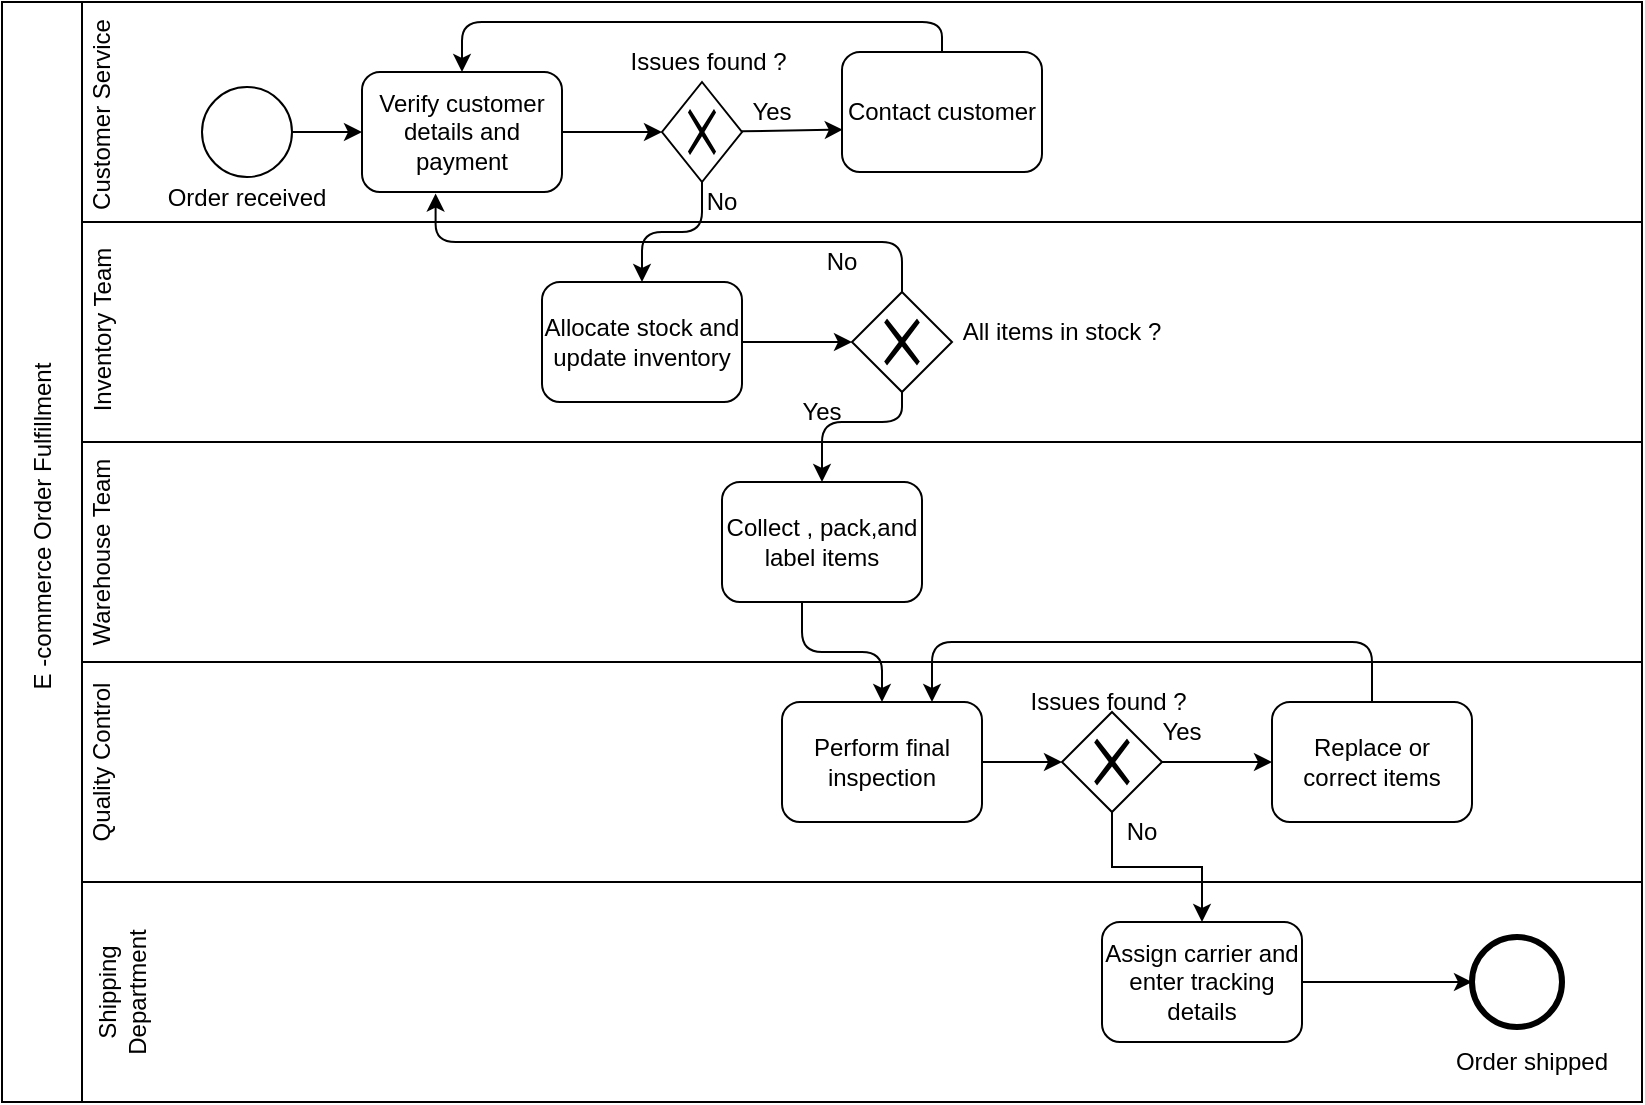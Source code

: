 <mxfile version="13.9.9" type="device"><diagram id="99KJ8uQ3M60DwgO-teQr" name="Page-1"><mxGraphModel dx="1024" dy="592" grid="1" gridSize="10" guides="1" tooltips="1" connect="1" arrows="1" fold="1" page="1" pageScale="1" pageWidth="850" pageHeight="1100" math="0" shadow="0"><root><mxCell id="0"/><mxCell id="1" parent="0"/><mxCell id="wmsIAH831bwCkisqrGZn-1" value="" style="rounded=0;whiteSpace=wrap;html=1;" parent="1" vertex="1"><mxGeometry x="20" y="30" width="820" height="550" as="geometry"/></mxCell><mxCell id="wmsIAH831bwCkisqrGZn-2" value="" style="rounded=0;whiteSpace=wrap;html=1;" parent="1" vertex="1"><mxGeometry x="60" y="30" width="780" height="110" as="geometry"/></mxCell><mxCell id="wmsIAH831bwCkisqrGZn-3" value="" style="rounded=0;whiteSpace=wrap;html=1;aspect=fixed;" parent="1" vertex="1"><mxGeometry x="60" y="140" width="780" height="110" as="geometry"/></mxCell><mxCell id="wmsIAH831bwCkisqrGZn-4" value="" style="rounded=0;whiteSpace=wrap;html=1;" parent="1" vertex="1"><mxGeometry x="60" y="250" width="780" height="110" as="geometry"/></mxCell><mxCell id="wmsIAH831bwCkisqrGZn-5" value="" style="rounded=0;whiteSpace=wrap;html=1;" parent="1" vertex="1"><mxGeometry x="60" y="360" width="780" height="110" as="geometry"/></mxCell><mxCell id="wmsIAH831bwCkisqrGZn-7" value="" style="rounded=0;whiteSpace=wrap;html=1;" parent="1" vertex="1"><mxGeometry x="60" y="470" width="780" height="110" as="geometry"/></mxCell><mxCell id="G0fm9TtXqIvz6a1XfWGn-2" value="" style="edgeStyle=orthogonalEdgeStyle;rounded=0;orthogonalLoop=1;jettySize=auto;html=1;" parent="1" source="wmsIAH831bwCkisqrGZn-8" target="wmsIAH831bwCkisqrGZn-9" edge="1"><mxGeometry relative="1" as="geometry"/></mxCell><mxCell id="wmsIAH831bwCkisqrGZn-8" value="" style="shape=mxgraph.bpmn.shape;html=1;verticalLabelPosition=bottom;labelBackgroundColor=#ffffff;verticalAlign=top;align=center;perimeter=ellipsePerimeter;outlineConnect=0;outline=standard;symbol=general;" parent="1" vertex="1"><mxGeometry x="120" y="72.5" width="45" height="45" as="geometry"/></mxCell><mxCell id="G0fm9TtXqIvz6a1XfWGn-1" value="" style="edgeStyle=orthogonalEdgeStyle;rounded=0;orthogonalLoop=1;jettySize=auto;html=1;entryX=0;entryY=0.5;entryDx=0;entryDy=0;" parent="1" source="wmsIAH831bwCkisqrGZn-9" target="wmsIAH831bwCkisqrGZn-10" edge="1"><mxGeometry relative="1" as="geometry"/></mxCell><mxCell id="wmsIAH831bwCkisqrGZn-9" value="Verify customer details and payment" style="shape=ext;rounded=1;html=1;whiteSpace=wrap;" parent="1" vertex="1"><mxGeometry x="200" y="65" width="100" height="60" as="geometry"/></mxCell><mxCell id="wmsIAH831bwCkisqrGZn-10" value="" style="shape=mxgraph.bpmn.shape;html=1;verticalLabelPosition=bottom;labelBackgroundColor=#ffffff;verticalAlign=top;align=center;perimeter=rhombusPerimeter;background=gateway;outlineConnect=0;outline=none;symbol=exclusiveGw;" parent="1" vertex="1"><mxGeometry x="350" y="70" width="40" height="50" as="geometry"/></mxCell><mxCell id="wmsIAH831bwCkisqrGZn-13" value="" style="shape=mxgraph.bpmn.shape;html=1;verticalLabelPosition=bottom;labelBackgroundColor=#ffffff;verticalAlign=top;align=center;perimeter=rhombusPerimeter;background=gateway;outlineConnect=0;outline=none;symbol=exclusiveGw;" parent="1" vertex="1"><mxGeometry x="445" y="175" width="50" height="50" as="geometry"/></mxCell><mxCell id="wmsIAH831bwCkisqrGZn-54" value="" style="edgeStyle=orthogonalEdgeStyle;rounded=0;orthogonalLoop=1;jettySize=auto;html=1;" parent="1" source="wmsIAH831bwCkisqrGZn-16" target="wmsIAH831bwCkisqrGZn-24" edge="1"><mxGeometry relative="1" as="geometry"/></mxCell><mxCell id="wmsIAH831bwCkisqrGZn-59" value="" style="edgeStyle=orthogonalEdgeStyle;rounded=0;orthogonalLoop=1;jettySize=auto;html=1;" parent="1" source="wmsIAH831bwCkisqrGZn-16" target="wmsIAH831bwCkisqrGZn-25" edge="1"><mxGeometry relative="1" as="geometry"/></mxCell><mxCell id="wmsIAH831bwCkisqrGZn-16" value="" style="shape=mxgraph.bpmn.shape;html=1;verticalLabelPosition=bottom;labelBackgroundColor=#ffffff;verticalAlign=top;align=center;perimeter=rhombusPerimeter;background=gateway;outlineConnect=0;outline=none;symbol=exclusiveGw;" parent="1" vertex="1"><mxGeometry x="550" y="385" width="50" height="50" as="geometry"/></mxCell><mxCell id="wmsIAH831bwCkisqrGZn-19" value="" style="shape=mxgraph.bpmn.shape;html=1;verticalLabelPosition=bottom;labelBackgroundColor=#ffffff;verticalAlign=top;align=center;perimeter=ellipsePerimeter;outlineConnect=0;outline=end;symbol=general;" parent="1" vertex="1"><mxGeometry x="755" y="497.5" width="45" height="45" as="geometry"/></mxCell><mxCell id="wmsIAH831bwCkisqrGZn-20" value="Contact customer" style="shape=ext;rounded=1;html=1;whiteSpace=wrap;" parent="1" vertex="1"><mxGeometry x="440" y="55" width="100" height="60" as="geometry"/></mxCell><mxCell id="wmsIAH831bwCkisqrGZn-21" value="Allocate stock and update inventory" style="shape=ext;rounded=1;html=1;whiteSpace=wrap;" parent="1" vertex="1"><mxGeometry x="290" y="170" width="100" height="60" as="geometry"/></mxCell><mxCell id="wmsIAH831bwCkisqrGZn-22" value="Collect , pack,and label items" style="shape=ext;rounded=1;html=1;whiteSpace=wrap;" parent="1" vertex="1"><mxGeometry x="380" y="270" width="100" height="60" as="geometry"/></mxCell><mxCell id="wmsIAH831bwCkisqrGZn-23" value="Perform final inspection" style="shape=ext;rounded=1;html=1;whiteSpace=wrap;" parent="1" vertex="1"><mxGeometry x="410" y="380" width="100" height="60" as="geometry"/></mxCell><mxCell id="wmsIAH831bwCkisqrGZn-24" value="Replace or correct items" style="shape=ext;rounded=1;html=1;whiteSpace=wrap;" parent="1" vertex="1"><mxGeometry x="655" y="380" width="100" height="60" as="geometry"/></mxCell><mxCell id="wmsIAH831bwCkisqrGZn-62" value="" style="edgeStyle=orthogonalEdgeStyle;rounded=0;orthogonalLoop=1;jettySize=auto;html=1;" parent="1" source="wmsIAH831bwCkisqrGZn-25" target="wmsIAH831bwCkisqrGZn-19" edge="1"><mxGeometry relative="1" as="geometry"/></mxCell><mxCell id="wmsIAH831bwCkisqrGZn-25" value="Assign carrier and enter tracking details" style="shape=ext;rounded=1;html=1;whiteSpace=wrap;" parent="1" vertex="1"><mxGeometry x="570" y="490" width="100" height="60" as="geometry"/></mxCell><mxCell id="wmsIAH831bwCkisqrGZn-32" value="" style="endArrow=classic;html=1;entryX=0.004;entryY=0.647;entryDx=0;entryDy=0;entryPerimeter=0;" parent="1" source="wmsIAH831bwCkisqrGZn-10" target="wmsIAH831bwCkisqrGZn-20" edge="1"><mxGeometry width="50" height="50" relative="1" as="geometry"><mxPoint x="370" y="260" as="sourcePoint"/><mxPoint x="420" y="210" as="targetPoint"/></mxGeometry></mxCell><mxCell id="wmsIAH831bwCkisqrGZn-36" value="" style="edgeStyle=elbowEdgeStyle;elbow=vertical;endArrow=classic;html=1;" parent="1" source="wmsIAH831bwCkisqrGZn-20" target="wmsIAH831bwCkisqrGZn-9" edge="1"><mxGeometry width="50" height="50" relative="1" as="geometry"><mxPoint x="490" y="50" as="sourcePoint"/><mxPoint x="540" y="15" as="targetPoint"/><Array as="points"><mxPoint x="400" y="40"/></Array></mxGeometry></mxCell><mxCell id="wmsIAH831bwCkisqrGZn-38" value="" style="edgeStyle=elbowEdgeStyle;elbow=vertical;endArrow=classic;html=1;exitX=0.5;exitY=1;exitDx=0;exitDy=0;entryX=0.5;entryY=0;entryDx=0;entryDy=0;" parent="1" source="wmsIAH831bwCkisqrGZn-10" target="wmsIAH831bwCkisqrGZn-21" edge="1"><mxGeometry width="50" height="50" relative="1" as="geometry"><mxPoint x="370" y="260" as="sourcePoint"/><mxPoint x="420" y="210" as="targetPoint"/></mxGeometry></mxCell><mxCell id="wmsIAH831bwCkisqrGZn-39" value="" style="edgeStyle=elbowEdgeStyle;elbow=horizontal;endArrow=classic;html=1;exitX=1;exitY=0.5;exitDx=0;exitDy=0;" parent="1" source="wmsIAH831bwCkisqrGZn-21" target="wmsIAH831bwCkisqrGZn-13" edge="1"><mxGeometry width="50" height="50" relative="1" as="geometry"><mxPoint x="370" y="260" as="sourcePoint"/><mxPoint x="420" y="210" as="targetPoint"/></mxGeometry></mxCell><mxCell id="wmsIAH831bwCkisqrGZn-40" value="" style="edgeStyle=elbowEdgeStyle;elbow=vertical;endArrow=classic;html=1;exitX=0.5;exitY=1;exitDx=0;exitDy=0;" parent="1" source="wmsIAH831bwCkisqrGZn-13" target="wmsIAH831bwCkisqrGZn-22" edge="1"><mxGeometry width="50" height="50" relative="1" as="geometry"><mxPoint x="370" y="260" as="sourcePoint"/><mxPoint x="420" y="210" as="targetPoint"/><Array as="points"><mxPoint x="430" y="240"/></Array></mxGeometry></mxCell><mxCell id="wmsIAH831bwCkisqrGZn-41" value="" style="edgeStyle=elbowEdgeStyle;elbow=vertical;endArrow=classic;html=1;entryX=0.5;entryY=0;entryDx=0;entryDy=0;exitX=0.4;exitY=1;exitDx=0;exitDy=0;exitPerimeter=0;" parent="1" source="wmsIAH831bwCkisqrGZn-22" target="wmsIAH831bwCkisqrGZn-23" edge="1"><mxGeometry width="50" height="50" relative="1" as="geometry"><mxPoint x="370" y="260" as="sourcePoint"/><mxPoint x="420" y="210" as="targetPoint"/></mxGeometry></mxCell><mxCell id="wmsIAH831bwCkisqrGZn-42" value="Order received" style="text;html=1;strokeColor=none;fillColor=none;align=center;verticalAlign=middle;whiteSpace=wrap;rounded=0;" parent="1" vertex="1"><mxGeometry x="100" y="117.5" width="85" height="20" as="geometry"/></mxCell><mxCell id="wmsIAH831bwCkisqrGZn-43" value="Issues found ?&amp;nbsp;" style="text;html=1;strokeColor=none;fillColor=none;align=center;verticalAlign=middle;whiteSpace=wrap;rounded=0;" parent="1" vertex="1"><mxGeometry x="330" y="50" width="90" height="20" as="geometry"/></mxCell><mxCell id="wmsIAH831bwCkisqrGZn-47" value="Yes" style="text;html=1;strokeColor=none;fillColor=none;align=center;verticalAlign=middle;whiteSpace=wrap;rounded=0;" parent="1" vertex="1"><mxGeometry x="385" y="75" width="40" height="20" as="geometry"/></mxCell><mxCell id="wmsIAH831bwCkisqrGZn-48" value="No" style="text;html=1;strokeColor=none;fillColor=none;align=center;verticalAlign=middle;whiteSpace=wrap;rounded=0;" parent="1" vertex="1"><mxGeometry x="360" y="120" width="40" height="20" as="geometry"/></mxCell><mxCell id="wmsIAH831bwCkisqrGZn-49" value="All items in stock ?" style="text;html=1;strokeColor=none;fillColor=none;align=center;verticalAlign=middle;whiteSpace=wrap;rounded=0;" parent="1" vertex="1"><mxGeometry x="495" y="185" width="110" height="20" as="geometry"/></mxCell><mxCell id="wmsIAH831bwCkisqrGZn-50" value="" style="edgeStyle=elbowEdgeStyle;elbow=vertical;endArrow=classic;html=1;exitX=0.5;exitY=0;exitDx=0;exitDy=0;entryX=0.368;entryY=1.013;entryDx=0;entryDy=0;entryPerimeter=0;" parent="1" source="wmsIAH831bwCkisqrGZn-13" target="wmsIAH831bwCkisqrGZn-9" edge="1"><mxGeometry width="50" height="50" relative="1" as="geometry"><mxPoint x="310" y="160" as="sourcePoint"/><mxPoint x="258" y="130" as="targetPoint"/><Array as="points"><mxPoint x="360" y="150"/></Array></mxGeometry></mxCell><mxCell id="wmsIAH831bwCkisqrGZn-51" value="No" style="text;html=1;strokeColor=none;fillColor=none;align=center;verticalAlign=middle;whiteSpace=wrap;rounded=0;" parent="1" vertex="1"><mxGeometry x="420" y="150" width="40" height="20" as="geometry"/></mxCell><mxCell id="wmsIAH831bwCkisqrGZn-52" value="Yes" style="text;html=1;strokeColor=none;fillColor=none;align=center;verticalAlign=middle;whiteSpace=wrap;rounded=0;" parent="1" vertex="1"><mxGeometry x="410" y="225" width="40" height="20" as="geometry"/></mxCell><mxCell id="wmsIAH831bwCkisqrGZn-53" value="" style="edgeStyle=elbowEdgeStyle;elbow=vertical;endArrow=classic;html=1;entryX=0;entryY=0.5;entryDx=0;entryDy=0;exitX=1;exitY=0.5;exitDx=0;exitDy=0;" parent="1" source="wmsIAH831bwCkisqrGZn-23" target="wmsIAH831bwCkisqrGZn-16" edge="1"><mxGeometry width="50" height="50" relative="1" as="geometry"><mxPoint x="310" y="390" as="sourcePoint"/><mxPoint x="360" y="340" as="targetPoint"/></mxGeometry></mxCell><mxCell id="wmsIAH831bwCkisqrGZn-56" value="Yes" style="text;html=1;strokeColor=none;fillColor=none;align=center;verticalAlign=middle;whiteSpace=wrap;rounded=0;" parent="1" vertex="1"><mxGeometry x="590" y="385" width="40" height="20" as="geometry"/></mxCell><mxCell id="wmsIAH831bwCkisqrGZn-57" value="" style="edgeStyle=elbowEdgeStyle;elbow=vertical;endArrow=classic;html=1;entryX=0.75;entryY=0;entryDx=0;entryDy=0;" parent="1" source="wmsIAH831bwCkisqrGZn-24" target="wmsIAH831bwCkisqrGZn-23" edge="1"><mxGeometry width="50" height="50" relative="1" as="geometry"><mxPoint x="310" y="310" as="sourcePoint"/><mxPoint x="460" y="380" as="targetPoint"/><Array as="points"><mxPoint x="590" y="350"/></Array></mxGeometry></mxCell><mxCell id="wmsIAH831bwCkisqrGZn-60" value="No" style="text;html=1;strokeColor=none;fillColor=none;align=center;verticalAlign=middle;whiteSpace=wrap;rounded=0;" parent="1" vertex="1"><mxGeometry x="570" y="435" width="40" height="20" as="geometry"/></mxCell><mxCell id="wmsIAH831bwCkisqrGZn-61" value="Issues found ?&amp;nbsp;" style="text;html=1;strokeColor=none;fillColor=none;align=center;verticalAlign=middle;whiteSpace=wrap;rounded=0;" parent="1" vertex="1"><mxGeometry x="530" y="370" width="90" height="20" as="geometry"/></mxCell><mxCell id="wmsIAH831bwCkisqrGZn-63" value="Order shipped" style="text;html=1;strokeColor=none;fillColor=none;align=center;verticalAlign=middle;whiteSpace=wrap;rounded=0;" parent="1" vertex="1"><mxGeometry x="740" y="550" width="90" height="20" as="geometry"/></mxCell><mxCell id="G0fm9TtXqIvz6a1XfWGn-6" value="E -commerce Order Fulfillment" style="text;html=1;strokeColor=none;fillColor=none;align=center;verticalAlign=middle;whiteSpace=wrap;rounded=0;dashed=1;rotation=270;" parent="1" vertex="1"><mxGeometry x="-77.5" y="280" width="235" height="25" as="geometry"/></mxCell><mxCell id="G0fm9TtXqIvz6a1XfWGn-7" value="Customer Service" style="text;html=1;strokeColor=none;fillColor=none;align=center;verticalAlign=middle;whiteSpace=wrap;rounded=0;dashed=1;rotation=270;" parent="1" vertex="1"><mxGeometry x="20" y="75" width="100" height="22.5" as="geometry"/></mxCell><mxCell id="G0fm9TtXqIvz6a1XfWGn-8" value="Inventory Team" style="text;html=1;strokeColor=none;fillColor=none;align=center;verticalAlign=middle;whiteSpace=wrap;rounded=0;dashed=1;rotation=270;" parent="1" vertex="1"><mxGeometry x="20" y="182.5" width="100" height="22.5" as="geometry"/></mxCell><mxCell id="G0fm9TtXqIvz6a1XfWGn-9" value="Warehouse Team" style="text;html=1;strokeColor=none;fillColor=none;align=center;verticalAlign=middle;whiteSpace=wrap;rounded=0;dashed=1;rotation=270;" parent="1" vertex="1"><mxGeometry x="20" y="293.75" width="100" height="22.5" as="geometry"/></mxCell><mxCell id="G0fm9TtXqIvz6a1XfWGn-10" value="Quality Control" style="text;html=1;strokeColor=none;fillColor=none;align=center;verticalAlign=middle;whiteSpace=wrap;rounded=0;dashed=1;rotation=270;" parent="1" vertex="1"><mxGeometry x="20" y="398.75" width="100" height="22.5" as="geometry"/></mxCell><mxCell id="G0fm9TtXqIvz6a1XfWGn-11" value="Shipping Department" style="text;html=1;strokeColor=none;fillColor=none;align=center;verticalAlign=middle;whiteSpace=wrap;rounded=0;dashed=1;rotation=270;" parent="1" vertex="1"><mxGeometry x="30" y="513.75" width="100" height="22.5" as="geometry"/></mxCell></root></mxGraphModel></diagram></mxfile>